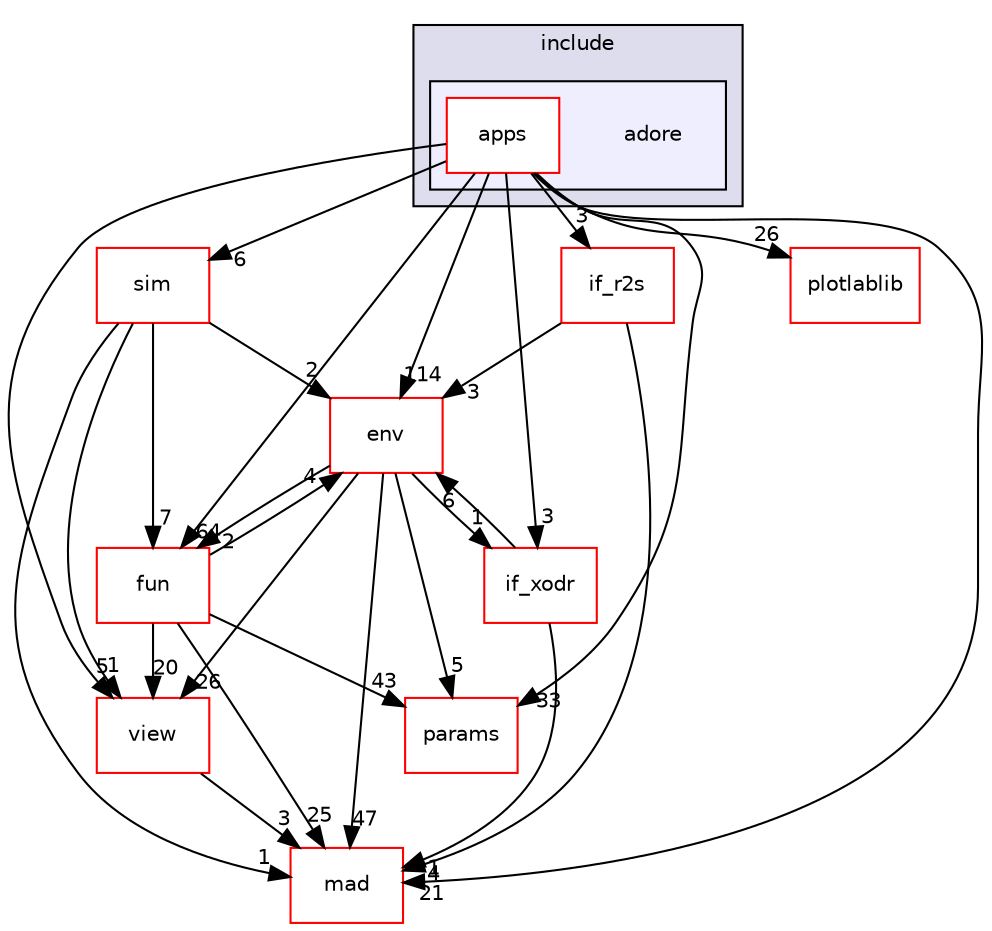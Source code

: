 digraph "/home/fascar/temp/adore/libadore/libadore/adore/apps/include/adore" {
  compound=true
  node [ fontsize="10", fontname="Helvetica"];
  edge [ labelfontsize="10", labelfontname="Helvetica"];
  subgraph clusterdir_bcd16089335ddb59bcb950a927429550 {
    graph [ bgcolor="#ddddee", pencolor="black", label="include" fontname="Helvetica", fontsize="10", URL="dir_bcd16089335ddb59bcb950a927429550.html"]
  subgraph clusterdir_c53c63566f0e67b478800fed86472c8a {
    graph [ bgcolor="#eeeeff", pencolor="black", label="" URL="dir_c53c63566f0e67b478800fed86472c8a.html"];
    dir_c53c63566f0e67b478800fed86472c8a [shape=plaintext label="adore"];
  dir_1c5c2ec555f96f56abbd71e5d02bd514 [shape=box label="apps" fillcolor="white" style="filled" color="red" URL="dir_1c5c2ec555f96f56abbd71e5d02bd514.html"];
  }
  }
  dir_e67924bcc0fa25173e6cb07f4c4f7f25 [shape=box label="env" fillcolor="white" style="filled" color="red" URL="dir_e67924bcc0fa25173e6cb07f4c4f7f25.html"];
  dir_f3d637d0f75736c37b2f136afab12125 [shape=box label="params" fillcolor="white" style="filled" color="red" URL="dir_f3d637d0f75736c37b2f136afab12125.html"];
  dir_649591276c0eecc8bf797bbe7897dd04 [shape=box label="fun" fillcolor="white" style="filled" color="red" URL="dir_649591276c0eecc8bf797bbe7897dd04.html"];
  dir_dd24209da890e557508ac1b6831a5bf7 [shape=box label="mad" fillcolor="white" style="filled" color="red" URL="dir_dd24209da890e557508ac1b6831a5bf7.html"];
  dir_f73bda40924a24f0c6fe568fabc9b937 [shape=box label="sim" fillcolor="white" style="filled" color="red" URL="dir_f73bda40924a24f0c6fe568fabc9b937.html"];
  dir_33556dd2e09761c2ca0173bbd2b6fd48 [shape=box label="if_xodr" fillcolor="white" style="filled" color="red" URL="dir_33556dd2e09761c2ca0173bbd2b6fd48.html"];
  dir_1ce38c874db9fadeb52a998cdc994e45 [shape=box label="if_r2s" fillcolor="white" style="filled" color="red" URL="dir_1ce38c874db9fadeb52a998cdc994e45.html"];
  dir_18b2dfb3931f9961b4b7423d99338341 [shape=box label="plotlablib" fillcolor="white" style="filled" color="red" URL="dir_18b2dfb3931f9961b4b7423d99338341.html"];
  dir_a021c6ba58a8e5129fddf49c0e1c61e7 [shape=box label="view" fillcolor="white" style="filled" color="red" URL="dir_a021c6ba58a8e5129fddf49c0e1c61e7.html"];
  dir_1ce38c874db9fadeb52a998cdc994e45->dir_e67924bcc0fa25173e6cb07f4c4f7f25 [headlabel="3", labeldistance=1.5 headhref="dir_000081_000044.html"];
  dir_1ce38c874db9fadeb52a998cdc994e45->dir_dd24209da890e557508ac1b6831a5bf7 [headlabel="4", labeldistance=1.5 headhref="dir_000081_000092.html"];
  dir_1c5c2ec555f96f56abbd71e5d02bd514->dir_18b2dfb3931f9961b4b7423d99338341 [headlabel="26", labeldistance=1.5 headhref="dir_000042_000099.html"];
  dir_1c5c2ec555f96f56abbd71e5d02bd514->dir_1ce38c874db9fadeb52a998cdc994e45 [headlabel="3", labeldistance=1.5 headhref="dir_000042_000081.html"];
  dir_1c5c2ec555f96f56abbd71e5d02bd514->dir_33556dd2e09761c2ca0173bbd2b6fd48 [headlabel="3", labeldistance=1.5 headhref="dir_000042_000086.html"];
  dir_1c5c2ec555f96f56abbd71e5d02bd514->dir_649591276c0eecc8bf797bbe7897dd04 [headlabel="64", labeldistance=1.5 headhref="dir_000042_000048.html"];
  dir_1c5c2ec555f96f56abbd71e5d02bd514->dir_a021c6ba58a8e5129fddf49c0e1c61e7 [headlabel="5", labeldistance=1.5 headhref="dir_000042_000061.html"];
  dir_1c5c2ec555f96f56abbd71e5d02bd514->dir_dd24209da890e557508ac1b6831a5bf7 [headlabel="21", labeldistance=1.5 headhref="dir_000042_000092.html"];
  dir_1c5c2ec555f96f56abbd71e5d02bd514->dir_e67924bcc0fa25173e6cb07f4c4f7f25 [headlabel="114", labeldistance=1.5 headhref="dir_000042_000044.html"];
  dir_1c5c2ec555f96f56abbd71e5d02bd514->dir_f3d637d0f75736c37b2f136afab12125 [headlabel="33", labeldistance=1.5 headhref="dir_000042_000052.html"];
  dir_1c5c2ec555f96f56abbd71e5d02bd514->dir_f73bda40924a24f0c6fe568fabc9b937 [headlabel="6", labeldistance=1.5 headhref="dir_000042_000056.html"];
  dir_649591276c0eecc8bf797bbe7897dd04->dir_a021c6ba58a8e5129fddf49c0e1c61e7 [headlabel="20", labeldistance=1.5 headhref="dir_000048_000061.html"];
  dir_649591276c0eecc8bf797bbe7897dd04->dir_dd24209da890e557508ac1b6831a5bf7 [headlabel="25", labeldistance=1.5 headhref="dir_000048_000092.html"];
  dir_649591276c0eecc8bf797bbe7897dd04->dir_e67924bcc0fa25173e6cb07f4c4f7f25 [headlabel="4", labeldistance=1.5 headhref="dir_000048_000044.html"];
  dir_649591276c0eecc8bf797bbe7897dd04->dir_f3d637d0f75736c37b2f136afab12125 [headlabel="43", labeldistance=1.5 headhref="dir_000048_000052.html"];
  dir_33556dd2e09761c2ca0173bbd2b6fd48->dir_e67924bcc0fa25173e6cb07f4c4f7f25 [headlabel="6", labeldistance=1.5 headhref="dir_000086_000044.html"];
  dir_33556dd2e09761c2ca0173bbd2b6fd48->dir_dd24209da890e557508ac1b6831a5bf7 [headlabel="1", labeldistance=1.5 headhref="dir_000086_000092.html"];
  dir_a021c6ba58a8e5129fddf49c0e1c61e7->dir_dd24209da890e557508ac1b6831a5bf7 [headlabel="3", labeldistance=1.5 headhref="dir_000061_000092.html"];
  dir_f73bda40924a24f0c6fe568fabc9b937->dir_dd24209da890e557508ac1b6831a5bf7 [headlabel="1", labeldistance=1.5 headhref="dir_000056_000092.html"];
  dir_f73bda40924a24f0c6fe568fabc9b937->dir_a021c6ba58a8e5129fddf49c0e1c61e7 [headlabel="1", labeldistance=1.5 headhref="dir_000056_000061.html"];
  dir_f73bda40924a24f0c6fe568fabc9b937->dir_649591276c0eecc8bf797bbe7897dd04 [headlabel="7", labeldistance=1.5 headhref="dir_000056_000048.html"];
  dir_f73bda40924a24f0c6fe568fabc9b937->dir_e67924bcc0fa25173e6cb07f4c4f7f25 [headlabel="2", labeldistance=1.5 headhref="dir_000056_000044.html"];
  dir_e67924bcc0fa25173e6cb07f4c4f7f25->dir_a021c6ba58a8e5129fddf49c0e1c61e7 [headlabel="26", labeldistance=1.5 headhref="dir_000044_000061.html"];
  dir_e67924bcc0fa25173e6cb07f4c4f7f25->dir_dd24209da890e557508ac1b6831a5bf7 [headlabel="47", labeldistance=1.5 headhref="dir_000044_000092.html"];
  dir_e67924bcc0fa25173e6cb07f4c4f7f25->dir_f3d637d0f75736c37b2f136afab12125 [headlabel="5", labeldistance=1.5 headhref="dir_000044_000052.html"];
  dir_e67924bcc0fa25173e6cb07f4c4f7f25->dir_33556dd2e09761c2ca0173bbd2b6fd48 [headlabel="1", labeldistance=1.5 headhref="dir_000044_000086.html"];
  dir_e67924bcc0fa25173e6cb07f4c4f7f25->dir_649591276c0eecc8bf797bbe7897dd04 [headlabel="2", labeldistance=1.5 headhref="dir_000044_000048.html"];
}
